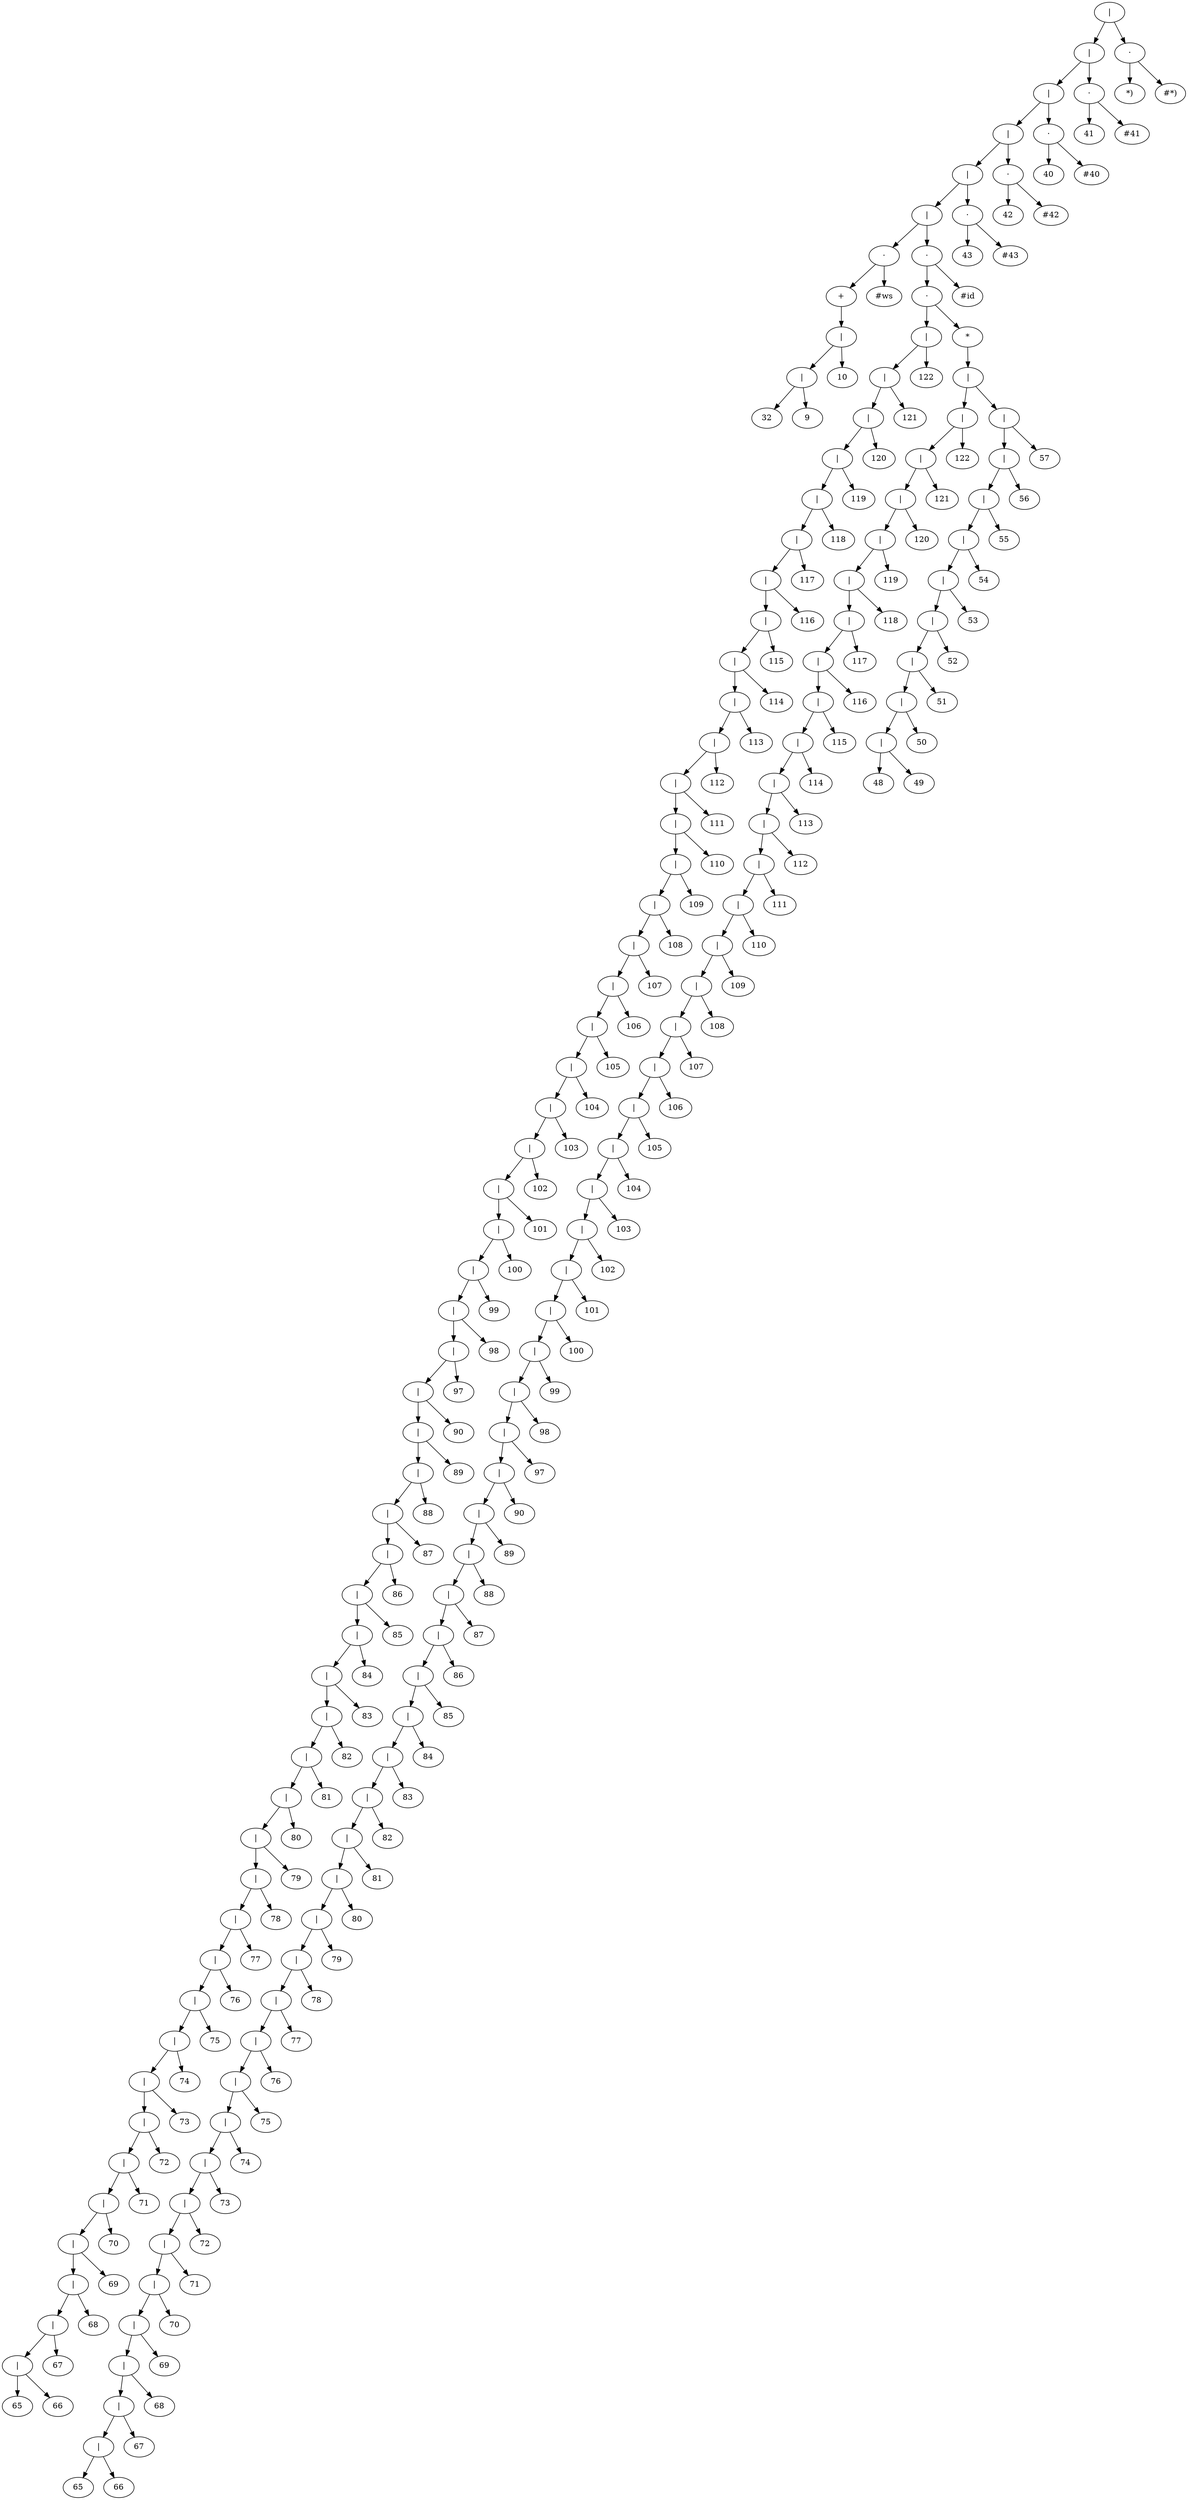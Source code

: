 digraph "Arbol Sintatico" {
n258 [label="|"];
n258 -> n254;
n254 [label="|"];
n254 -> n250;
n250 [label="|"];
n250 -> n246;
n246 [label="|"];
n246 -> n242;
n242 [label="|"];
n242 -> n238;
n238 [label="|"];
n238 -> n7;
n7 [label="·"];
n7 -> n5;
n5 [label="+"];
n5 -> n4;
n4 [label="|"];
n4 -> n2;
n2 [label="|"];
n2 -> n0;
n0 [label="32"];
n2 -> n1;
n1 [label="9"];
n4 -> n3;
n3 [label="10"];
n7 -> n6;
n6 [label="#ws"];
n238 -> n237;
n237 [label="·"];
n237 -> n235;
n235 [label="·"];
n235 -> n110;
n110 [label="|"];
n110 -> n108;
n108 [label="|"];
n108 -> n106;
n106 [label="|"];
n106 -> n104;
n104 [label="|"];
n104 -> n102;
n102 [label="|"];
n102 -> n100;
n100 [label="|"];
n100 -> n98;
n98 [label="|"];
n98 -> n96;
n96 [label="|"];
n96 -> n94;
n94 [label="|"];
n94 -> n92;
n92 [label="|"];
n92 -> n90;
n90 [label="|"];
n90 -> n88;
n88 [label="|"];
n88 -> n86;
n86 [label="|"];
n86 -> n84;
n84 [label="|"];
n84 -> n82;
n82 [label="|"];
n82 -> n80;
n80 [label="|"];
n80 -> n78;
n78 [label="|"];
n78 -> n76;
n76 [label="|"];
n76 -> n74;
n74 [label="|"];
n74 -> n72;
n72 [label="|"];
n72 -> n70;
n70 [label="|"];
n70 -> n68;
n68 [label="|"];
n68 -> n66;
n66 [label="|"];
n66 -> n64;
n64 [label="|"];
n64 -> n62;
n62 [label="|"];
n62 -> n60;
n60 [label="|"];
n60 -> n58;
n58 [label="|"];
n58 -> n56;
n56 [label="|"];
n56 -> n54;
n54 [label="|"];
n54 -> n52;
n52 [label="|"];
n52 -> n50;
n50 [label="|"];
n50 -> n48;
n48 [label="|"];
n48 -> n46;
n46 [label="|"];
n46 -> n44;
n44 [label="|"];
n44 -> n42;
n42 [label="|"];
n42 -> n40;
n40 [label="|"];
n40 -> n38;
n38 [label="|"];
n38 -> n36;
n36 [label="|"];
n36 -> n34;
n34 [label="|"];
n34 -> n32;
n32 [label="|"];
n32 -> n30;
n30 [label="|"];
n30 -> n28;
n28 [label="|"];
n28 -> n26;
n26 [label="|"];
n26 -> n24;
n24 [label="|"];
n24 -> n22;
n22 [label="|"];
n22 -> n20;
n20 [label="|"];
n20 -> n18;
n18 [label="|"];
n18 -> n16;
n16 [label="|"];
n16 -> n14;
n14 [label="|"];
n14 -> n12;
n12 [label="|"];
n12 -> n10;
n10 [label="|"];
n10 -> n8;
n8 [label="65"];
n10 -> n9;
n9 [label="66"];
n12 -> n11;
n11 [label="67"];
n14 -> n13;
n13 [label="68"];
n16 -> n15;
n15 [label="69"];
n18 -> n17;
n17 [label="70"];
n20 -> n19;
n19 [label="71"];
n22 -> n21;
n21 [label="72"];
n24 -> n23;
n23 [label="73"];
n26 -> n25;
n25 [label="74"];
n28 -> n27;
n27 [label="75"];
n30 -> n29;
n29 [label="76"];
n32 -> n31;
n31 [label="77"];
n34 -> n33;
n33 [label="78"];
n36 -> n35;
n35 [label="79"];
n38 -> n37;
n37 [label="80"];
n40 -> n39;
n39 [label="81"];
n42 -> n41;
n41 [label="82"];
n44 -> n43;
n43 [label="83"];
n46 -> n45;
n45 [label="84"];
n48 -> n47;
n47 [label="85"];
n50 -> n49;
n49 [label="86"];
n52 -> n51;
n51 [label="87"];
n54 -> n53;
n53 [label="88"];
n56 -> n55;
n55 [label="89"];
n58 -> n57;
n57 [label="90"];
n60 -> n59;
n59 [label="97"];
n62 -> n61;
n61 [label="98"];
n64 -> n63;
n63 [label="99"];
n66 -> n65;
n65 [label="100"];
n68 -> n67;
n67 [label="101"];
n70 -> n69;
n69 [label="102"];
n72 -> n71;
n71 [label="103"];
n74 -> n73;
n73 [label="104"];
n76 -> n75;
n75 [label="105"];
n78 -> n77;
n77 [label="106"];
n80 -> n79;
n79 [label="107"];
n82 -> n81;
n81 [label="108"];
n84 -> n83;
n83 [label="109"];
n86 -> n85;
n85 [label="110"];
n88 -> n87;
n87 [label="111"];
n90 -> n89;
n89 [label="112"];
n92 -> n91;
n91 [label="113"];
n94 -> n93;
n93 [label="114"];
n96 -> n95;
n95 [label="115"];
n98 -> n97;
n97 [label="116"];
n100 -> n99;
n99 [label="117"];
n102 -> n101;
n101 [label="118"];
n104 -> n103;
n103 [label="119"];
n106 -> n105;
n105 [label="120"];
n108 -> n107;
n107 [label="121"];
n110 -> n109;
n109 [label="122"];
n235 -> n234;
n234 [label="*"];
n234 -> n233;
n233 [label="|"];
n233 -> n213;
n213 [label="|"];
n213 -> n211;
n211 [label="|"];
n211 -> n209;
n209 [label="|"];
n209 -> n207;
n207 [label="|"];
n207 -> n205;
n205 [label="|"];
n205 -> n203;
n203 [label="|"];
n203 -> n201;
n201 [label="|"];
n201 -> n199;
n199 [label="|"];
n199 -> n197;
n197 [label="|"];
n197 -> n195;
n195 [label="|"];
n195 -> n193;
n193 [label="|"];
n193 -> n191;
n191 [label="|"];
n191 -> n189;
n189 [label="|"];
n189 -> n187;
n187 [label="|"];
n187 -> n185;
n185 [label="|"];
n185 -> n183;
n183 [label="|"];
n183 -> n181;
n181 [label="|"];
n181 -> n179;
n179 [label="|"];
n179 -> n177;
n177 [label="|"];
n177 -> n175;
n175 [label="|"];
n175 -> n173;
n173 [label="|"];
n173 -> n171;
n171 [label="|"];
n171 -> n169;
n169 [label="|"];
n169 -> n167;
n167 [label="|"];
n167 -> n165;
n165 [label="|"];
n165 -> n163;
n163 [label="|"];
n163 -> n161;
n161 [label="|"];
n161 -> n159;
n159 [label="|"];
n159 -> n157;
n157 [label="|"];
n157 -> n155;
n155 [label="|"];
n155 -> n153;
n153 [label="|"];
n153 -> n151;
n151 [label="|"];
n151 -> n149;
n149 [label="|"];
n149 -> n147;
n147 [label="|"];
n147 -> n145;
n145 [label="|"];
n145 -> n143;
n143 [label="|"];
n143 -> n141;
n141 [label="|"];
n141 -> n139;
n139 [label="|"];
n139 -> n137;
n137 [label="|"];
n137 -> n135;
n135 [label="|"];
n135 -> n133;
n133 [label="|"];
n133 -> n131;
n131 [label="|"];
n131 -> n129;
n129 [label="|"];
n129 -> n127;
n127 [label="|"];
n127 -> n125;
n125 [label="|"];
n125 -> n123;
n123 [label="|"];
n123 -> n121;
n121 [label="|"];
n121 -> n119;
n119 [label="|"];
n119 -> n117;
n117 [label="|"];
n117 -> n115;
n115 [label="|"];
n115 -> n113;
n113 [label="|"];
n113 -> n111;
n111 [label="65"];
n113 -> n112;
n112 [label="66"];
n115 -> n114;
n114 [label="67"];
n117 -> n116;
n116 [label="68"];
n119 -> n118;
n118 [label="69"];
n121 -> n120;
n120 [label="70"];
n123 -> n122;
n122 [label="71"];
n125 -> n124;
n124 [label="72"];
n127 -> n126;
n126 [label="73"];
n129 -> n128;
n128 [label="74"];
n131 -> n130;
n130 [label="75"];
n133 -> n132;
n132 [label="76"];
n135 -> n134;
n134 [label="77"];
n137 -> n136;
n136 [label="78"];
n139 -> n138;
n138 [label="79"];
n141 -> n140;
n140 [label="80"];
n143 -> n142;
n142 [label="81"];
n145 -> n144;
n144 [label="82"];
n147 -> n146;
n146 [label="83"];
n149 -> n148;
n148 [label="84"];
n151 -> n150;
n150 [label="85"];
n153 -> n152;
n152 [label="86"];
n155 -> n154;
n154 [label="87"];
n157 -> n156;
n156 [label="88"];
n159 -> n158;
n158 [label="89"];
n161 -> n160;
n160 [label="90"];
n163 -> n162;
n162 [label="97"];
n165 -> n164;
n164 [label="98"];
n167 -> n166;
n166 [label="99"];
n169 -> n168;
n168 [label="100"];
n171 -> n170;
n170 [label="101"];
n173 -> n172;
n172 [label="102"];
n175 -> n174;
n174 [label="103"];
n177 -> n176;
n176 [label="104"];
n179 -> n178;
n178 [label="105"];
n181 -> n180;
n180 [label="106"];
n183 -> n182;
n182 [label="107"];
n185 -> n184;
n184 [label="108"];
n187 -> n186;
n186 [label="109"];
n189 -> n188;
n188 [label="110"];
n191 -> n190;
n190 [label="111"];
n193 -> n192;
n192 [label="112"];
n195 -> n194;
n194 [label="113"];
n197 -> n196;
n196 [label="114"];
n199 -> n198;
n198 [label="115"];
n201 -> n200;
n200 [label="116"];
n203 -> n202;
n202 [label="117"];
n205 -> n204;
n204 [label="118"];
n207 -> n206;
n206 [label="119"];
n209 -> n208;
n208 [label="120"];
n211 -> n210;
n210 [label="121"];
n213 -> n212;
n212 [label="122"];
n233 -> n232;
n232 [label="|"];
n232 -> n230;
n230 [label="|"];
n230 -> n228;
n228 [label="|"];
n228 -> n226;
n226 [label="|"];
n226 -> n224;
n224 [label="|"];
n224 -> n222;
n222 [label="|"];
n222 -> n220;
n220 [label="|"];
n220 -> n218;
n218 [label="|"];
n218 -> n216;
n216 [label="|"];
n216 -> n214;
n214 [label="48"];
n216 -> n215;
n215 [label="49"];
n218 -> n217;
n217 [label="50"];
n220 -> n219;
n219 [label="51"];
n222 -> n221;
n221 [label="52"];
n224 -> n223;
n223 [label="53"];
n226 -> n225;
n225 [label="54"];
n228 -> n227;
n227 [label="55"];
n230 -> n229;
n229 [label="56"];
n232 -> n231;
n231 [label="57"];
n237 -> n236;
n236 [label="#id"];
n242 -> n241;
n241 [label="·"];
n241 -> n239;
n239 [label="43"];
n241 -> n240;
n240 [label="#43"];
n246 -> n245;
n245 [label="·"];
n245 -> n243;
n243 [label="42"];
n245 -> n244;
n244 [label="#42"];
n250 -> n249;
n249 [label="·"];
n249 -> n247;
n247 [label="40"];
n249 -> n248;
n248 [label="#40"];
n254 -> n253;
n253 [label="·"];
n253 -> n251;
n251 [label="41"];
n253 -> n252;
n252 [label="#41"];
n258 -> n257;
n257 [label="·"];
n257 -> n255;
n255 [label="*)"];
n257 -> n256;
n256 [label="#*)"];

}